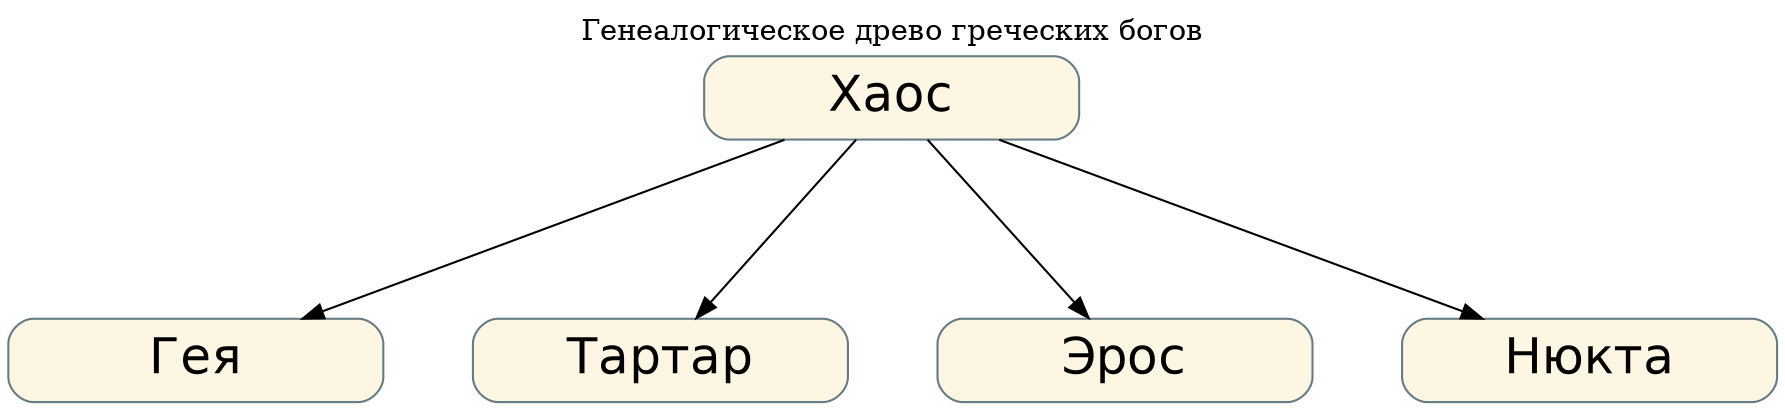 digraph graf {
    rankdir=TB;
    node[
        shape=box,
        style="rounded,filled",
        fontsize=24,
        fontname="Helvetica",
        fillcolor="#fdf6e3",
        color="#657b83",
        fixedsize=false,
        width=2.5,
        margin="0.15,0.10"
    ];

    // Демиурги
    Chaos [label="Хаос"];
    Gaia [label="Гея"];
    Tartarus [label="Тартар"];
    Eros [label="Эрос"];

    Nyx [label="Нюкта"];

    // Выходцы из Хаоса
    Chaos -> Gaia;
    Chaos -> Tartarus;
    Chaos -> Eros;
    Chaos -> Nyx;




// --- Визуальные настройки ---
ranksep=1.2;
nodesep=0.6;
labelloc="t";
label="Генеалогическое древо греческих богов";
}
